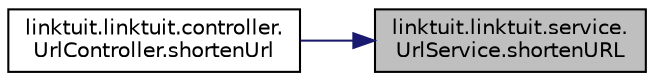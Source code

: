 digraph "linktuit.linktuit.service.UrlService.shortenURL"
{
 // LATEX_PDF_SIZE
  edge [fontname="Helvetica",fontsize="10",labelfontname="Helvetica",labelfontsize="10"];
  node [fontname="Helvetica",fontsize="10",shape=record];
  rankdir="RL";
  Node1 [label="linktuit.linktuit.service.\lUrlService.shortenURL",height=0.2,width=0.4,color="black", fillcolor="grey75", style="filled", fontcolor="black",tooltip=" "];
  Node1 -> Node2 [dir="back",color="midnightblue",fontsize="10",style="solid",fontname="Helvetica"];
  Node2 [label="linktuit.linktuit.controller.\lUrlController.shortenUrl",height=0.2,width=0.4,color="black", fillcolor="white", style="filled",URL="$classlinktuit_1_1linktuit_1_1controller_1_1_url_controller.html#a126bd7a13fc9f2c67b2f8b547de5ae56",tooltip=" "];
}
